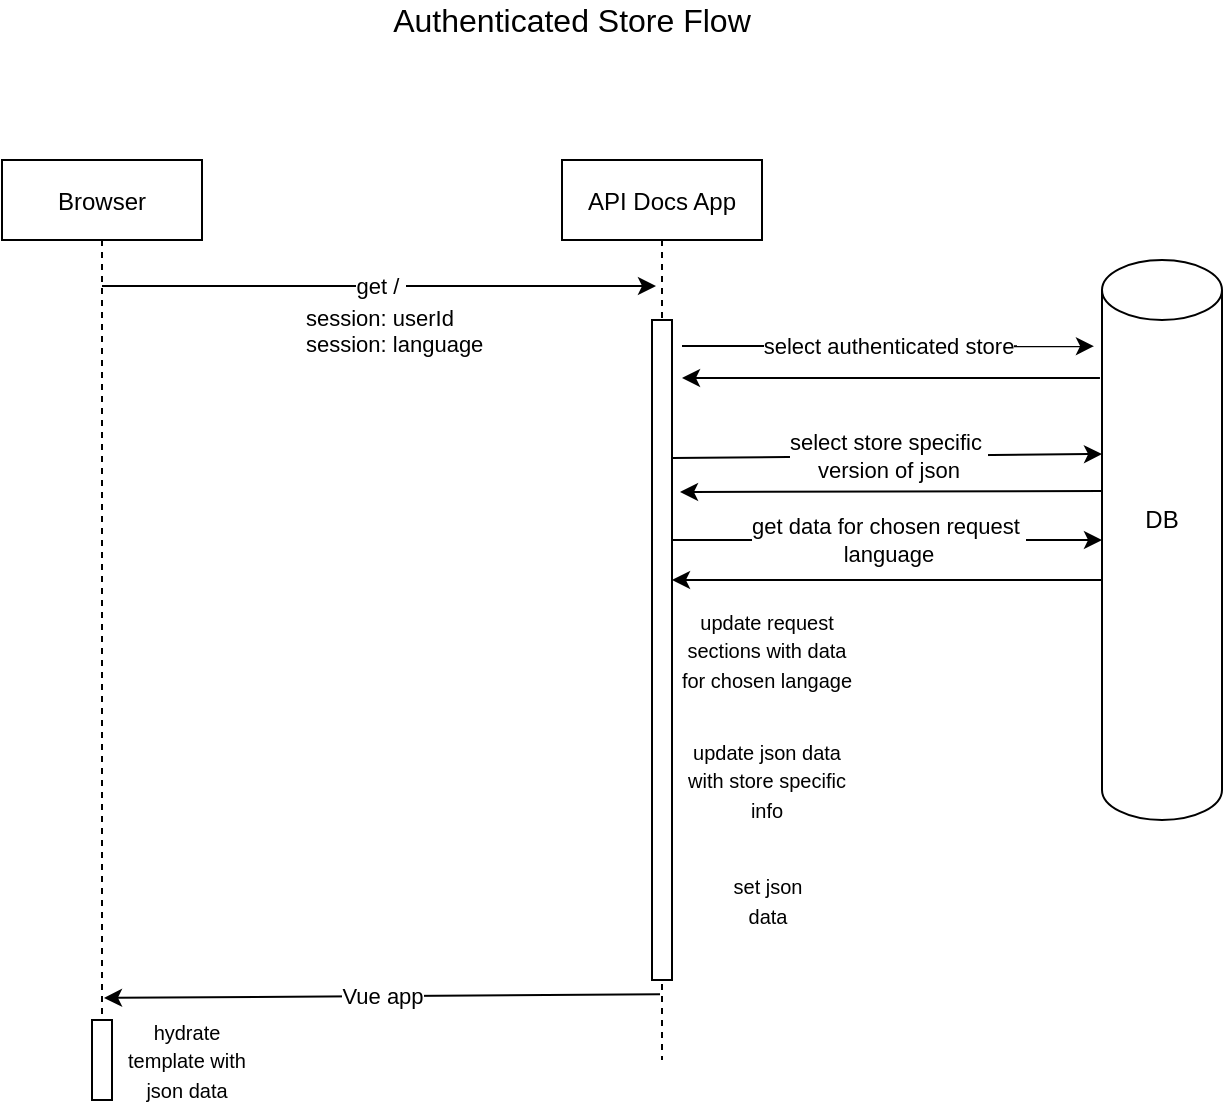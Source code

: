 <mxfile version="14.8.3" type="github">
  <diagram id="kgpKYQtTHZ0yAKxKKP6v" name="Page-1">
    <mxGraphModel dx="1662" dy="762" grid="1" gridSize="10" guides="1" tooltips="1" connect="1" arrows="1" fold="1" page="1" pageScale="1" pageWidth="850" pageHeight="1100" math="0" shadow="0">
      <root>
        <mxCell id="0" />
        <mxCell id="1" parent="0" />
        <mxCell id="MqtjfmyJPXOOkYKETkic-1" value="Browser" style="shape=umlLifeline;perimeter=lifelinePerimeter;container=1;collapsible=0;recursiveResize=0;rounded=0;shadow=0;strokeWidth=1;" parent="1" vertex="1">
          <mxGeometry x="120" y="120" width="100" height="450" as="geometry" />
        </mxCell>
        <mxCell id="MqtjfmyJPXOOkYKETkic-4" value="API Docs App" style="shape=umlLifeline;perimeter=lifelinePerimeter;container=1;collapsible=0;recursiveResize=0;rounded=0;shadow=0;strokeWidth=1;" parent="1" vertex="1">
          <mxGeometry x="400" y="120" width="100" height="450" as="geometry" />
        </mxCell>
        <mxCell id="MqtjfmyJPXOOkYKETkic-5" value="&lt;font size=&quot;3&quot;&gt;Authenticated Store Flow&lt;/font&gt;" style="text;html=1;strokeColor=none;fillColor=none;align=center;verticalAlign=middle;whiteSpace=wrap;rounded=0;" parent="1" vertex="1">
          <mxGeometry x="280" y="40" width="250" height="20" as="geometry" />
        </mxCell>
        <mxCell id="MqtjfmyJPXOOkYKETkic-6" value="" style="shape=cylinder3;whiteSpace=wrap;html=1;boundedLbl=1;backgroundOutline=1;size=15;" parent="1" vertex="1">
          <mxGeometry x="670" y="170" width="60" height="280" as="geometry" />
        </mxCell>
        <mxCell id="MqtjfmyJPXOOkYKETkic-7" value="DB" style="text;html=1;strokeColor=none;fillColor=none;align=center;verticalAlign=middle;whiteSpace=wrap;rounded=0;" parent="1" vertex="1">
          <mxGeometry x="680" y="290" width="40" height="20" as="geometry" />
        </mxCell>
        <mxCell id="MqtjfmyJPXOOkYKETkic-8" value="" style="rounded=0;whiteSpace=wrap;html=1;" parent="1" vertex="1">
          <mxGeometry x="445" y="200" width="10" height="330" as="geometry" />
        </mxCell>
        <mxCell id="MqtjfmyJPXOOkYKETkic-9" value="" style="endArrow=classic;html=1;" parent="1" edge="1">
          <mxGeometry relative="1" as="geometry">
            <mxPoint x="455" y="269" as="sourcePoint" />
            <mxPoint x="670" y="267" as="targetPoint" />
          </mxGeometry>
        </mxCell>
        <mxCell id="MqtjfmyJPXOOkYKETkic-10" value="select store specific&amp;nbsp;&lt;br&gt;version of json" style="edgeLabel;resizable=0;html=1;align=center;verticalAlign=middle;" parent="MqtjfmyJPXOOkYKETkic-9" connectable="0" vertex="1">
          <mxGeometry relative="1" as="geometry" />
        </mxCell>
        <mxCell id="MqtjfmyJPXOOkYKETkic-11" value="" style="endArrow=classic;html=1;" parent="1" edge="1">
          <mxGeometry relative="1" as="geometry">
            <mxPoint x="670" y="285.5" as="sourcePoint" />
            <mxPoint x="459" y="286" as="targetPoint" />
          </mxGeometry>
        </mxCell>
        <mxCell id="MqtjfmyJPXOOkYKETkic-14" value="" style="endArrow=classic;html=1;exitX=0.49;exitY=0.927;exitDx=0;exitDy=0;exitPerimeter=0;entryX=0.51;entryY=0.931;entryDx=0;entryDy=0;entryPerimeter=0;" parent="1" source="MqtjfmyJPXOOkYKETkic-4" target="MqtjfmyJPXOOkYKETkic-1" edge="1">
          <mxGeometry relative="1" as="geometry">
            <mxPoint x="445" y="510" as="sourcePoint" />
            <mxPoint x="174.5" y="510" as="targetPoint" />
          </mxGeometry>
        </mxCell>
        <mxCell id="MqtjfmyJPXOOkYKETkic-15" value="Vue app" style="edgeLabel;resizable=0;html=1;align=center;verticalAlign=middle;" parent="MqtjfmyJPXOOkYKETkic-14" connectable="0" vertex="1">
          <mxGeometry relative="1" as="geometry" />
        </mxCell>
        <mxCell id="MqtjfmyJPXOOkYKETkic-16" value="&lt;font style=&quot;font-size: 10px&quot;&gt;set json data&lt;/font&gt;" style="text;html=1;strokeColor=none;fillColor=none;align=center;verticalAlign=middle;whiteSpace=wrap;rounded=0;" parent="1" vertex="1">
          <mxGeometry x="482.5" y="480" width="40" height="20" as="geometry" />
        </mxCell>
        <mxCell id="MqtjfmyJPXOOkYKETkic-17" value="" style="rounded=0;whiteSpace=wrap;html=1;" parent="1" vertex="1">
          <mxGeometry x="165" y="550" width="10" height="40" as="geometry" />
        </mxCell>
        <mxCell id="MqtjfmyJPXOOkYKETkic-18" value="&lt;font style=&quot;font-size: 10px&quot;&gt;hydrate template with json data&lt;/font&gt;" style="text;html=1;strokeColor=none;fillColor=none;align=center;verticalAlign=middle;whiteSpace=wrap;rounded=0;" parent="1" vertex="1">
          <mxGeometry x="175" y="560" width="75" height="20" as="geometry" />
        </mxCell>
        <mxCell id="MqtjfmyJPXOOkYKETkic-20" value="" style="endArrow=classic;html=1;" parent="1" edge="1">
          <mxGeometry relative="1" as="geometry">
            <mxPoint x="170" y="183" as="sourcePoint" />
            <mxPoint x="447" y="183" as="targetPoint" />
          </mxGeometry>
        </mxCell>
        <mxCell id="MqtjfmyJPXOOkYKETkic-21" value="get /&amp;nbsp;" style="edgeLabel;resizable=0;html=1;align=center;verticalAlign=middle;" parent="MqtjfmyJPXOOkYKETkic-20" connectable="0" vertex="1">
          <mxGeometry relative="1" as="geometry" />
        </mxCell>
        <mxCell id="MqtjfmyJPXOOkYKETkic-22" value="session: userId&lt;br&gt;session: language" style="edgeLabel;resizable=0;html=1;align=left;verticalAlign=bottom;" parent="MqtjfmyJPXOOkYKETkic-20" connectable="0" vertex="1">
          <mxGeometry x="-1" relative="1" as="geometry">
            <mxPoint x="100" y="37" as="offset" />
          </mxGeometry>
        </mxCell>
        <mxCell id="MqtjfmyJPXOOkYKETkic-27" value="" style="endArrow=classic;html=1;entryX=-0.067;entryY=0.111;entryDx=0;entryDy=0;entryPerimeter=0;" parent="1" edge="1">
          <mxGeometry relative="1" as="geometry">
            <mxPoint x="460" y="213" as="sourcePoint" />
            <mxPoint x="665.98" y="213.08" as="targetPoint" />
          </mxGeometry>
        </mxCell>
        <mxCell id="MqtjfmyJPXOOkYKETkic-28" value="select authenticated store" style="edgeLabel;resizable=0;html=1;align=center;verticalAlign=middle;" parent="MqtjfmyJPXOOkYKETkic-27" connectable="0" vertex="1">
          <mxGeometry relative="1" as="geometry" />
        </mxCell>
        <mxCell id="MqtjfmyJPXOOkYKETkic-32" value="&lt;font style=&quot;font-size: 10px&quot;&gt;update json data with store specific info&lt;/font&gt;" style="text;html=1;strokeColor=none;fillColor=none;align=center;verticalAlign=middle;whiteSpace=wrap;rounded=0;" parent="1" vertex="1">
          <mxGeometry x="460" y="420" width="85" height="20" as="geometry" />
        </mxCell>
        <mxCell id="YJcLRK19LecvTJQLK1tD-10" value="" style="endArrow=classic;html=1;exitX=-0.017;exitY=0.218;exitDx=0;exitDy=0;exitPerimeter=0;" parent="1" edge="1">
          <mxGeometry width="50" height="50" relative="1" as="geometry">
            <mxPoint x="668.98" y="229.04" as="sourcePoint" />
            <mxPoint x="460" y="229" as="targetPoint" />
          </mxGeometry>
        </mxCell>
        <mxCell id="YJcLRK19LecvTJQLK1tD-11" value="" style="endArrow=classic;html=1;entryX=0;entryY=0.5;entryDx=0;entryDy=0;entryPerimeter=0;" parent="1" target="MqtjfmyJPXOOkYKETkic-6" edge="1">
          <mxGeometry relative="1" as="geometry">
            <mxPoint x="455" y="310" as="sourcePoint" />
            <mxPoint x="665" y="310.03" as="targetPoint" />
          </mxGeometry>
        </mxCell>
        <mxCell id="YJcLRK19LecvTJQLK1tD-12" value="get data for chosen request&amp;nbsp;&lt;br&gt;language" style="edgeLabel;resizable=0;html=1;align=center;verticalAlign=middle;" parent="YJcLRK19LecvTJQLK1tD-11" connectable="0" vertex="1">
          <mxGeometry relative="1" as="geometry" />
        </mxCell>
        <mxCell id="YJcLRK19LecvTJQLK1tD-13" value="" style="endArrow=classic;html=1;" parent="1" edge="1">
          <mxGeometry width="50" height="50" relative="1" as="geometry">
            <mxPoint x="670" y="330" as="sourcePoint" />
            <mxPoint x="455" y="330" as="targetPoint" />
          </mxGeometry>
        </mxCell>
        <mxCell id="YJcLRK19LecvTJQLK1tD-14" value="&lt;span style=&quot;font-size: 10px&quot;&gt;update request sections with data for chosen langage&lt;br&gt;&lt;/span&gt;" style="text;html=1;strokeColor=none;fillColor=none;align=center;verticalAlign=middle;whiteSpace=wrap;rounded=0;" parent="1" vertex="1">
          <mxGeometry x="455" y="355" width="95" height="20" as="geometry" />
        </mxCell>
      </root>
    </mxGraphModel>
  </diagram>
</mxfile>
